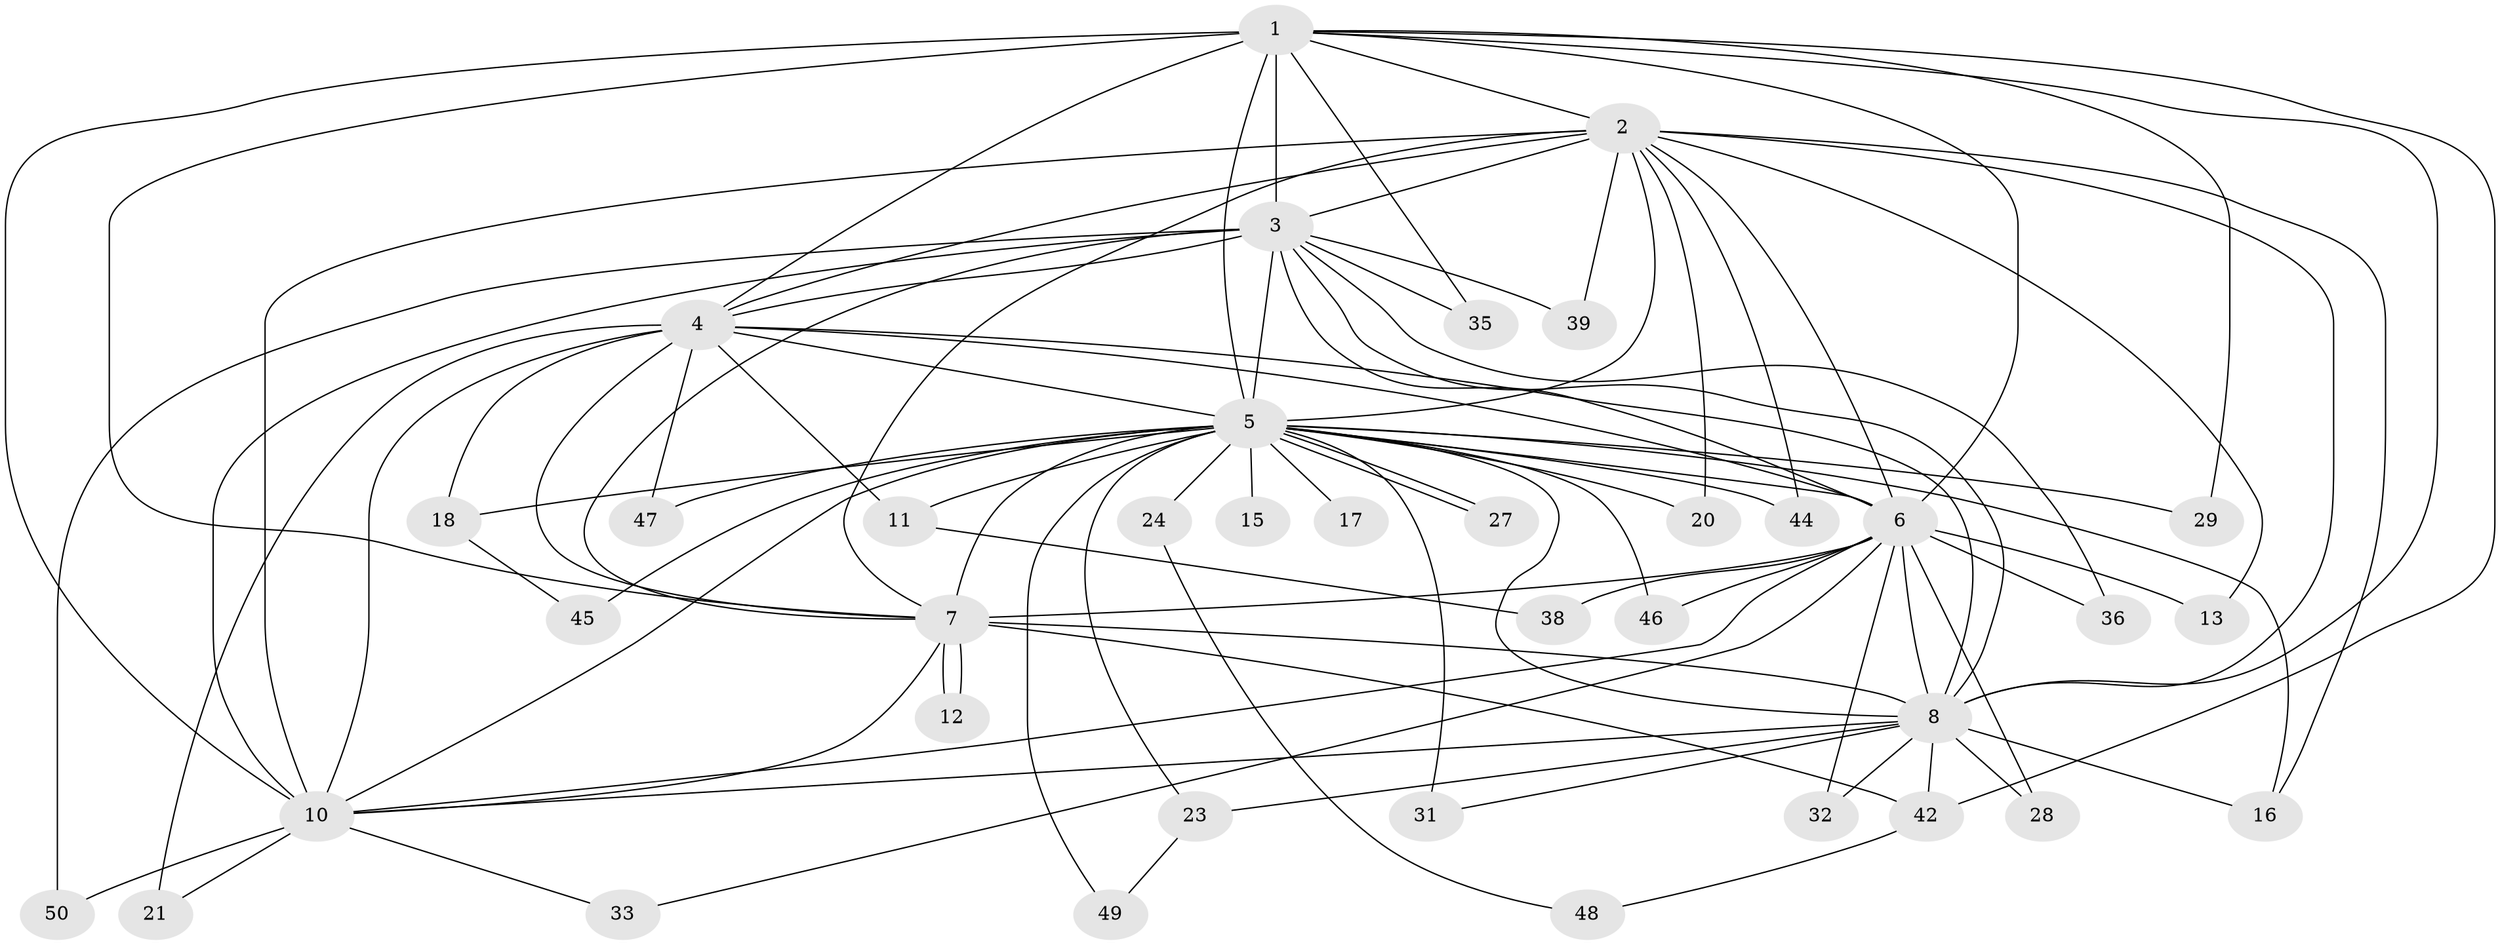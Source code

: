 // Generated by graph-tools (version 1.1) at 2025/51/02/27/25 19:51:43]
// undirected, 38 vertices, 93 edges
graph export_dot {
graph [start="1"]
  node [color=gray90,style=filled];
  1 [super="+52"];
  2 [super="+14"];
  3 [super="+34"];
  4 [super="+41"];
  5 [super="+9"];
  6 [super="+25"];
  7 [super="+19"];
  8 [super="+26"];
  10 [super="+37"];
  11;
  12;
  13;
  15;
  16 [super="+22"];
  17;
  18 [super="+40"];
  20;
  21;
  23 [super="+30"];
  24;
  27;
  28;
  29;
  31 [super="+43"];
  32;
  33;
  35;
  36;
  38;
  39;
  42 [super="+51"];
  44;
  45;
  46;
  47;
  48;
  49;
  50;
  1 -- 2;
  1 -- 3;
  1 -- 4;
  1 -- 5 [weight=2];
  1 -- 6;
  1 -- 7 [weight=2];
  1 -- 8;
  1 -- 10;
  1 -- 29;
  1 -- 35;
  1 -- 42;
  2 -- 3;
  2 -- 4;
  2 -- 5 [weight=2];
  2 -- 6;
  2 -- 7;
  2 -- 8;
  2 -- 10 [weight=3];
  2 -- 13;
  2 -- 20;
  2 -- 39;
  2 -- 44;
  2 -- 16;
  3 -- 4 [weight=2];
  3 -- 5 [weight=2];
  3 -- 6;
  3 -- 7;
  3 -- 8;
  3 -- 10;
  3 -- 35;
  3 -- 36;
  3 -- 50;
  3 -- 39;
  4 -- 5 [weight=2];
  4 -- 6;
  4 -- 7;
  4 -- 8;
  4 -- 10;
  4 -- 11;
  4 -- 18 [weight=2];
  4 -- 21 [weight=2];
  4 -- 47;
  5 -- 6 [weight=3];
  5 -- 7 [weight=3];
  5 -- 8 [weight=2];
  5 -- 10 [weight=2];
  5 -- 17 [weight=2];
  5 -- 18;
  5 -- 20;
  5 -- 24 [weight=2];
  5 -- 27;
  5 -- 27;
  5 -- 45;
  5 -- 49;
  5 -- 11;
  5 -- 15;
  5 -- 16;
  5 -- 23 [weight=2];
  5 -- 29;
  5 -- 31 [weight=2];
  5 -- 44;
  5 -- 46;
  5 -- 47;
  6 -- 7;
  6 -- 8;
  6 -- 10;
  6 -- 13;
  6 -- 28;
  6 -- 32;
  6 -- 33;
  6 -- 46;
  6 -- 38;
  6 -- 36;
  7 -- 8;
  7 -- 10;
  7 -- 12;
  7 -- 12;
  7 -- 42;
  8 -- 10;
  8 -- 16 [weight=2];
  8 -- 23;
  8 -- 28;
  8 -- 31;
  8 -- 32;
  8 -- 42;
  10 -- 21;
  10 -- 33;
  10 -- 50;
  11 -- 38;
  18 -- 45;
  23 -- 49;
  24 -- 48;
  42 -- 48;
}
